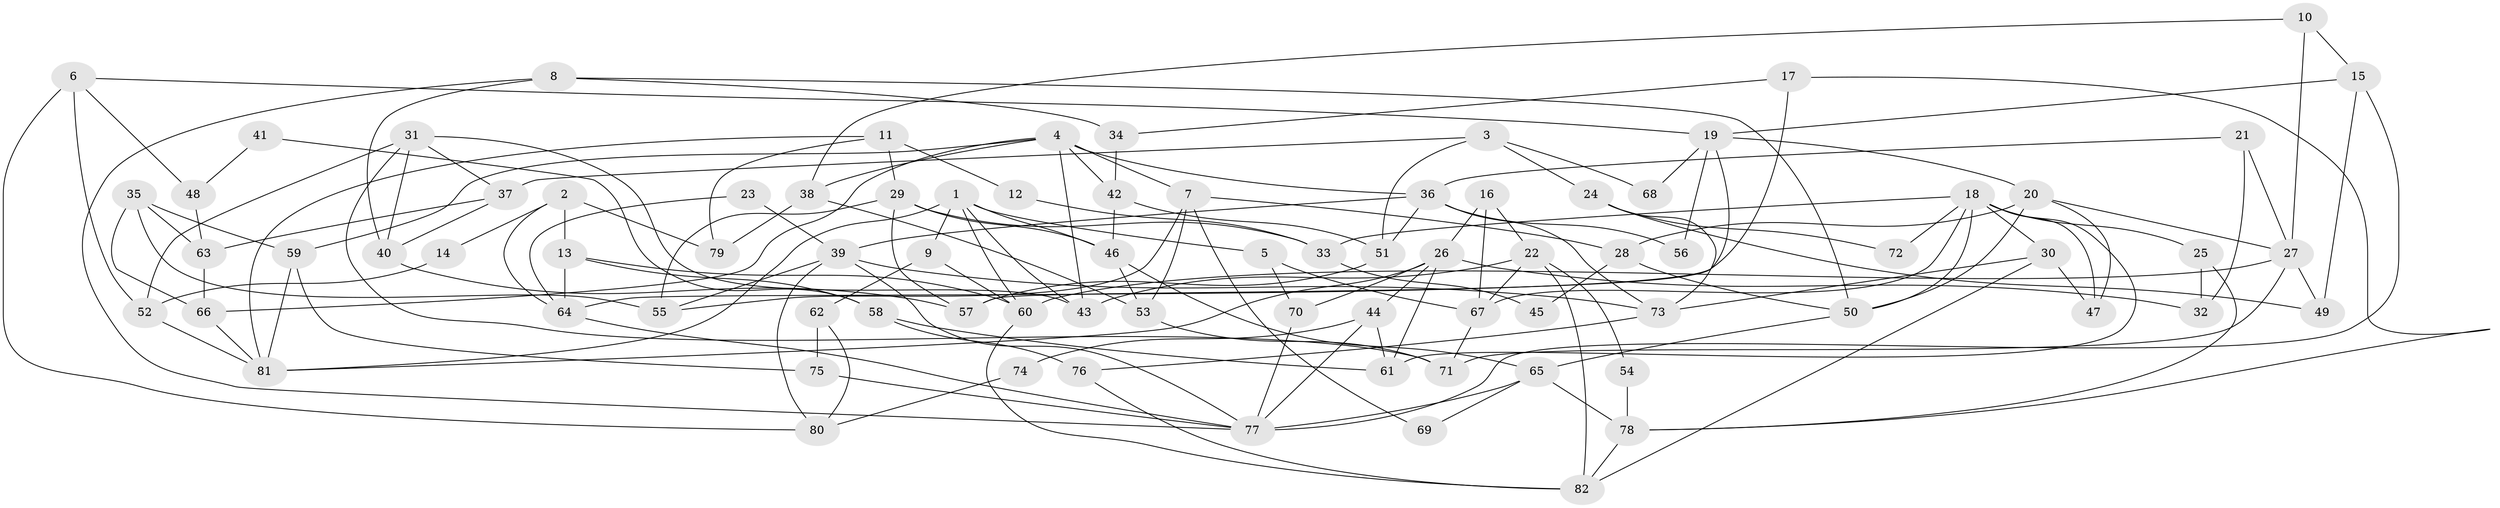 // coarse degree distribution, {6: 0.034482758620689655, 5: 0.1896551724137931, 4: 0.3275862068965517, 11: 0.034482758620689655, 10: 0.05172413793103448, 3: 0.13793103448275862, 2: 0.1724137931034483, 9: 0.017241379310344827, 8: 0.034482758620689655}
// Generated by graph-tools (version 1.1) at 2025/50/03/04/25 22:50:59]
// undirected, 82 vertices, 164 edges
graph export_dot {
  node [color=gray90,style=filled];
  1;
  2;
  3;
  4;
  5;
  6;
  7;
  8;
  9;
  10;
  11;
  12;
  13;
  14;
  15;
  16;
  17;
  18;
  19;
  20;
  21;
  22;
  23;
  24;
  25;
  26;
  27;
  28;
  29;
  30;
  31;
  32;
  33;
  34;
  35;
  36;
  37;
  38;
  39;
  40;
  41;
  42;
  43;
  44;
  45;
  46;
  47;
  48;
  49;
  50;
  51;
  52;
  53;
  54;
  55;
  56;
  57;
  58;
  59;
  60;
  61;
  62;
  63;
  64;
  65;
  66;
  67;
  68;
  69;
  70;
  71;
  72;
  73;
  74;
  75;
  76;
  77;
  78;
  79;
  80;
  81;
  82;
  1 -- 43;
  1 -- 9;
  1 -- 5;
  1 -- 46;
  1 -- 60;
  1 -- 81;
  2 -- 79;
  2 -- 64;
  2 -- 13;
  2 -- 14;
  3 -- 51;
  3 -- 24;
  3 -- 37;
  3 -- 68;
  4 -- 7;
  4 -- 66;
  4 -- 36;
  4 -- 38;
  4 -- 42;
  4 -- 43;
  4 -- 59;
  5 -- 67;
  5 -- 70;
  6 -- 52;
  6 -- 19;
  6 -- 48;
  6 -- 80;
  7 -- 55;
  7 -- 53;
  7 -- 28;
  7 -- 69;
  8 -- 77;
  8 -- 40;
  8 -- 34;
  8 -- 50;
  9 -- 60;
  9 -- 62;
  10 -- 15;
  10 -- 27;
  10 -- 38;
  11 -- 81;
  11 -- 29;
  11 -- 12;
  11 -- 79;
  12 -- 33;
  13 -- 58;
  13 -- 60;
  13 -- 64;
  14 -- 52;
  15 -- 77;
  15 -- 19;
  15 -- 49;
  16 -- 26;
  16 -- 22;
  16 -- 67;
  17 -- 64;
  17 -- 34;
  17 -- 78;
  18 -- 30;
  18 -- 61;
  18 -- 25;
  18 -- 33;
  18 -- 47;
  18 -- 50;
  18 -- 67;
  18 -- 72;
  19 -- 57;
  19 -- 20;
  19 -- 56;
  19 -- 68;
  20 -- 50;
  20 -- 28;
  20 -- 27;
  20 -- 47;
  21 -- 36;
  21 -- 27;
  21 -- 32;
  22 -- 82;
  22 -- 67;
  22 -- 43;
  22 -- 54;
  23 -- 64;
  23 -- 39;
  24 -- 49;
  24 -- 73;
  24 -- 72;
  25 -- 78;
  25 -- 32;
  26 -- 32;
  26 -- 81;
  26 -- 44;
  26 -- 61;
  26 -- 70;
  27 -- 60;
  27 -- 49;
  27 -- 71;
  28 -- 50;
  28 -- 45;
  29 -- 57;
  29 -- 46;
  29 -- 33;
  29 -- 55;
  30 -- 82;
  30 -- 47;
  30 -- 73;
  31 -- 71;
  31 -- 43;
  31 -- 37;
  31 -- 40;
  31 -- 52;
  33 -- 45;
  34 -- 42;
  35 -- 63;
  35 -- 55;
  35 -- 59;
  35 -- 66;
  36 -- 73;
  36 -- 39;
  36 -- 51;
  36 -- 56;
  37 -- 40;
  37 -- 63;
  38 -- 53;
  38 -- 79;
  39 -- 77;
  39 -- 55;
  39 -- 73;
  39 -- 80;
  40 -- 57;
  41 -- 58;
  41 -- 48;
  42 -- 46;
  42 -- 51;
  44 -- 77;
  44 -- 61;
  44 -- 74;
  46 -- 53;
  46 -- 65;
  48 -- 63;
  50 -- 65;
  51 -- 57;
  52 -- 81;
  53 -- 71;
  54 -- 78;
  58 -- 61;
  58 -- 76;
  59 -- 75;
  59 -- 81;
  60 -- 82;
  62 -- 80;
  62 -- 75;
  63 -- 66;
  64 -- 77;
  65 -- 69;
  65 -- 77;
  65 -- 78;
  66 -- 81;
  67 -- 71;
  70 -- 77;
  73 -- 76;
  74 -- 80;
  75 -- 77;
  76 -- 82;
  78 -- 82;
}
